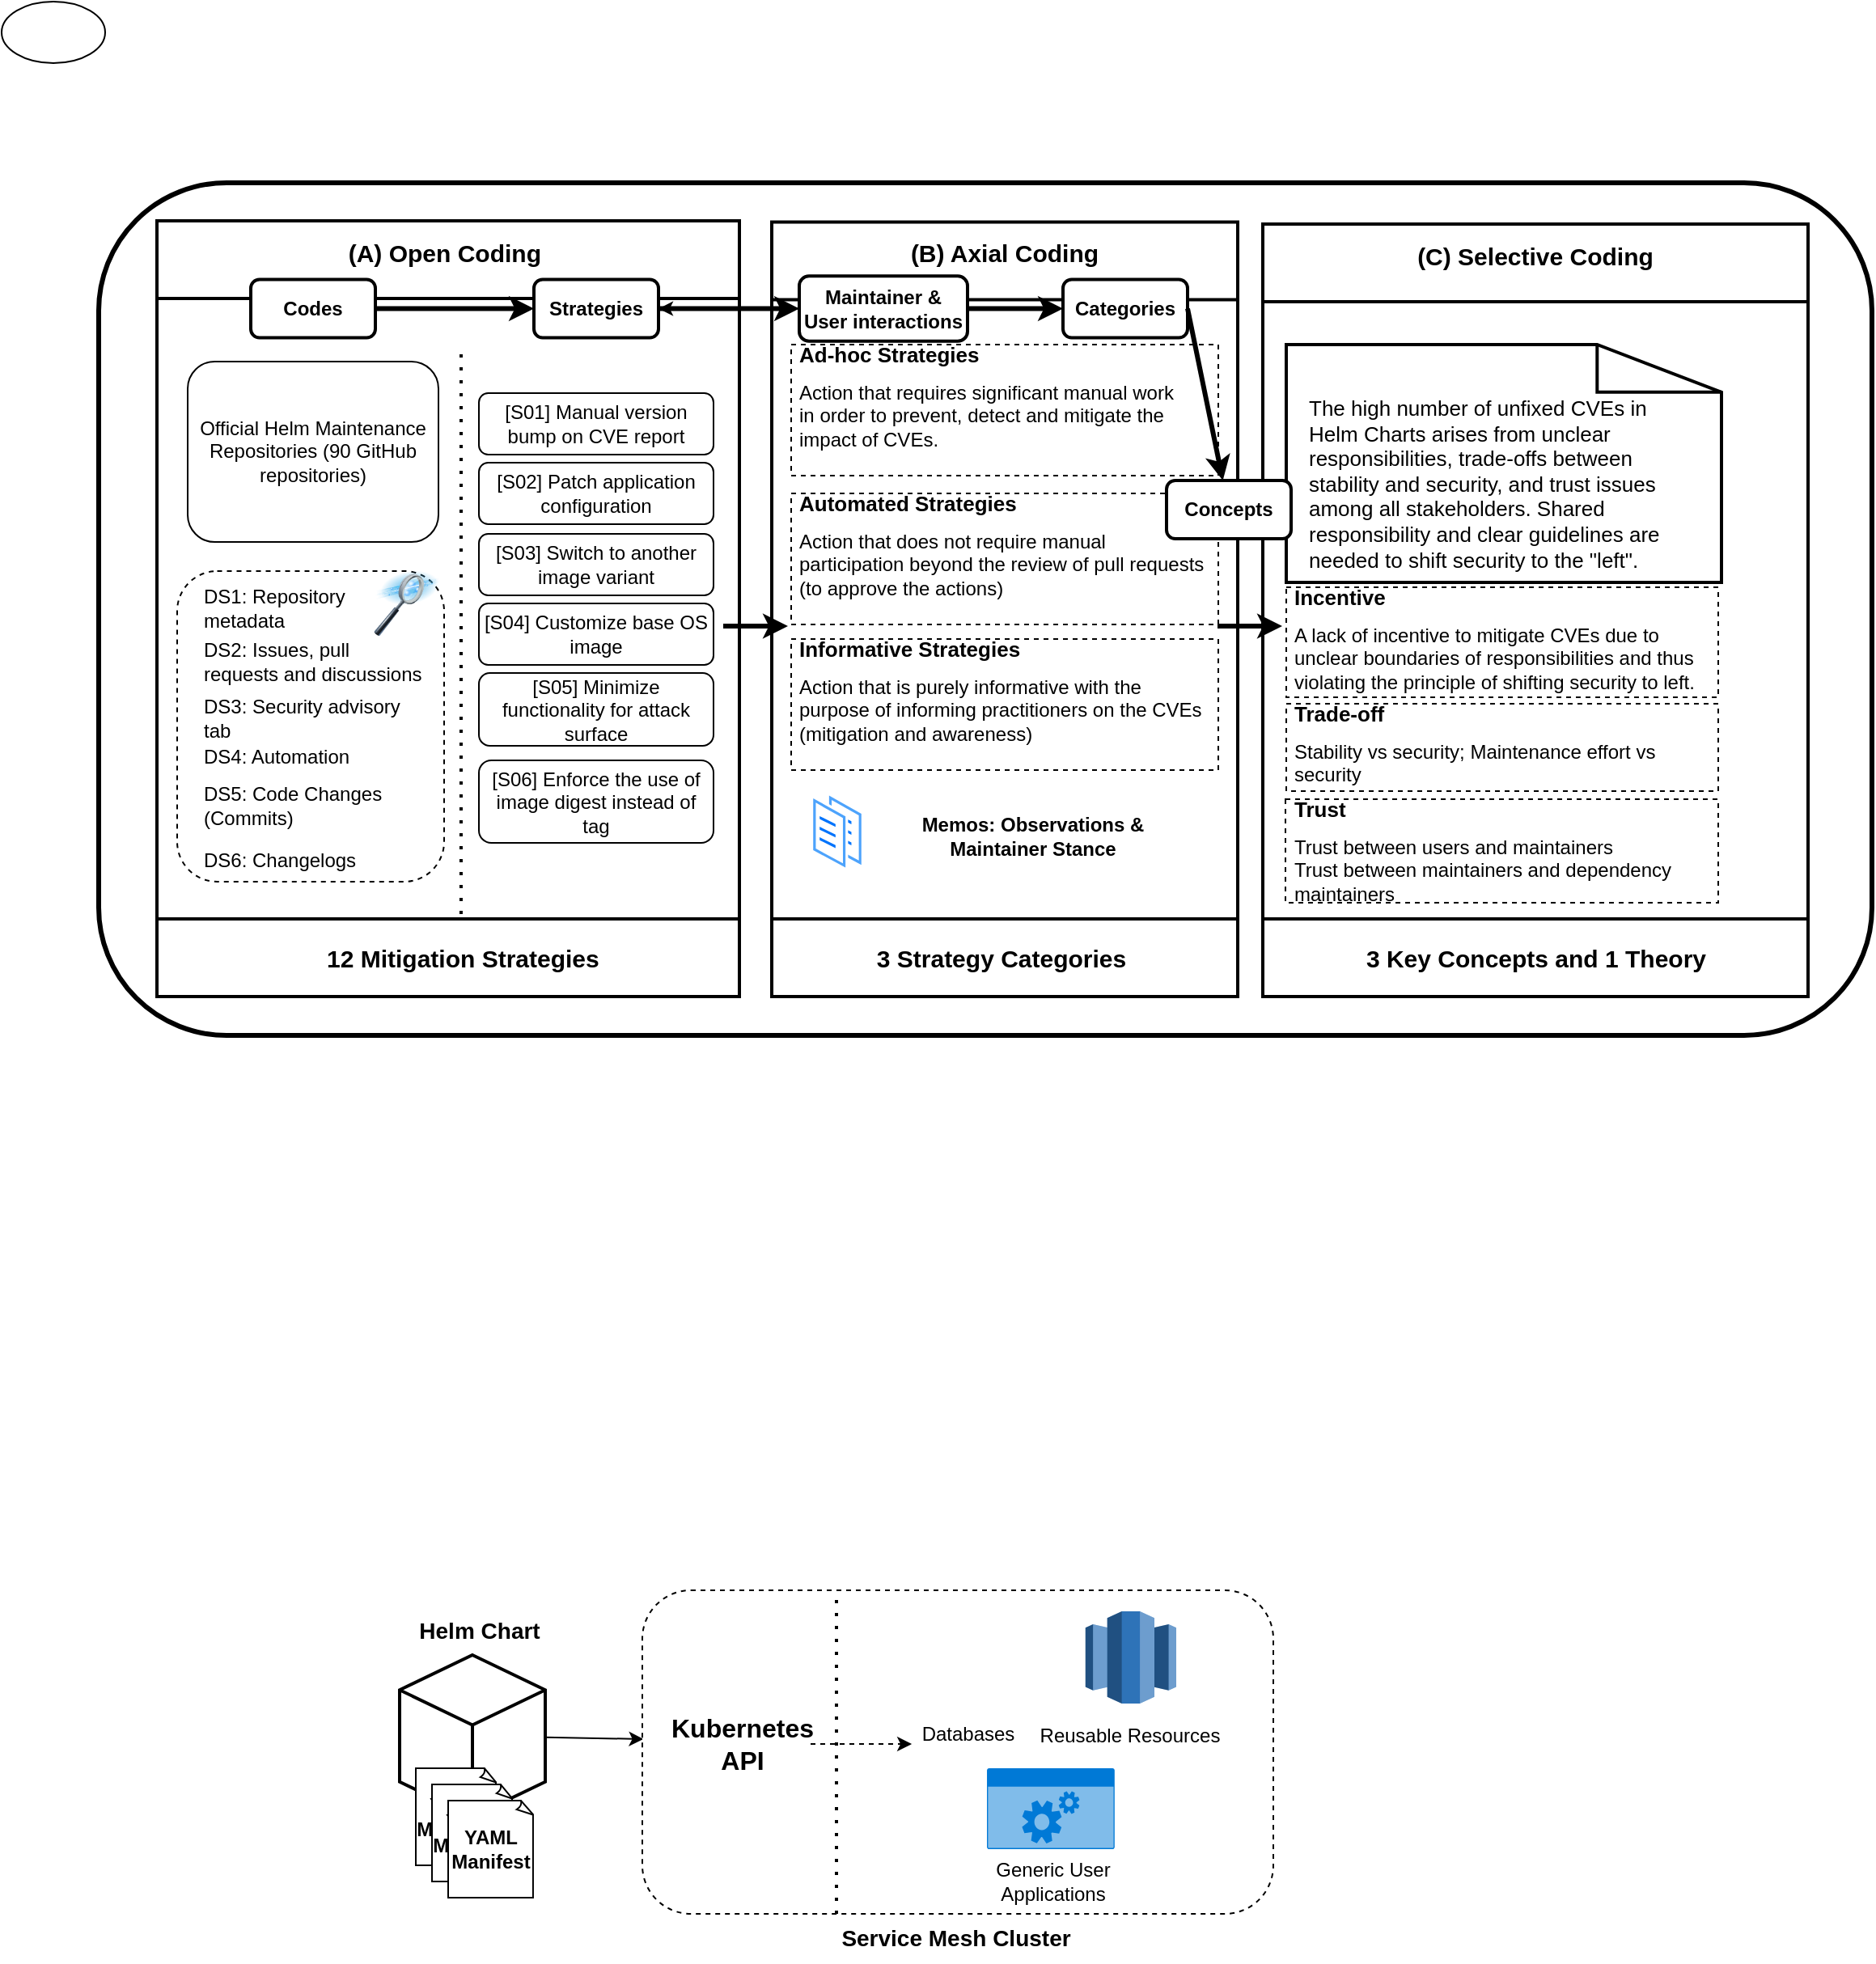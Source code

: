 <mxfile version="21.7.1" type="device">
  <diagram name="第 1 页" id="jVqefSE96U0mFwxC09_H">
    <mxGraphModel dx="1786" dy="751" grid="0" gridSize="10" guides="1" tooltips="1" connect="1" arrows="1" fold="1" page="0" pageScale="1" pageWidth="827" pageHeight="1169" math="0" shadow="0">
      <root>
        <mxCell id="0" />
        <mxCell id="1" parent="0" />
        <mxCell id="YCGw6AnBpp4GEaBpjBth-1" value="" style="rounded=1;whiteSpace=wrap;html=1;labelBackgroundColor=none;strokeWidth=3;" parent="1" vertex="1">
          <mxGeometry x="-226" y="120" width="1096" height="527" as="geometry" />
        </mxCell>
        <mxCell id="YCGw6AnBpp4GEaBpjBth-2" value="" style="shape=process;whiteSpace=wrap;html=1;backgroundOutline=1;rotation=90;labelBackgroundColor=none;movable=1;resizable=1;rotatable=1;deletable=1;editable=1;locked=0;connectable=1;strokeWidth=2;" parent="1" vertex="1">
          <mxGeometry x="-249.75" y="203.25" width="479.5" height="360" as="geometry" />
        </mxCell>
        <mxCell id="YCGw6AnBpp4GEaBpjBth-3" value="" style="shape=process;whiteSpace=wrap;html=1;backgroundOutline=1;rotation=90;labelBackgroundColor=none;strokeWidth=2;" parent="1" vertex="1">
          <mxGeometry x="94.63" y="239.63" width="478.75" height="288" as="geometry" />
        </mxCell>
        <mxCell id="YCGw6AnBpp4GEaBpjBth-4" value="" style="shape=process;whiteSpace=wrap;html=1;backgroundOutline=1;rotation=90;labelBackgroundColor=none;strokeWidth=2;" parent="1" vertex="1">
          <mxGeometry x="423.25" y="215.75" width="477.5" height="337" as="geometry" />
        </mxCell>
        <mxCell id="YCGw6AnBpp4GEaBpjBth-8" value="" style="group;labelBackgroundColor=none;" parent="1" vertex="1" connectable="0">
          <mxGeometry x="-40" y="1030" width="90" height="130" as="geometry" />
        </mxCell>
        <mxCell id="YCGw6AnBpp4GEaBpjBth-6" value="" style="html=1;whiteSpace=wrap;shape=isoCube2;backgroundOutline=1;isoAngle=15;strokeWidth=2;labelBackgroundColor=none;" parent="YCGw6AnBpp4GEaBpjBth-8" vertex="1">
          <mxGeometry width="90" height="100" as="geometry" />
        </mxCell>
        <mxCell id="YCGw6AnBpp4GEaBpjBth-13" value="" style="group;labelBackgroundColor=none;" parent="1" vertex="1" connectable="0">
          <mxGeometry x="-30" y="1100" width="73" height="80" as="geometry" />
        </mxCell>
        <mxCell id="YCGw6AnBpp4GEaBpjBth-10" value="&lt;b&gt;YAML Manifest&lt;/b&gt;" style="whiteSpace=wrap;html=1;shape=mxgraph.basic.document;labelBackgroundColor=none;" parent="YCGw6AnBpp4GEaBpjBth-13" vertex="1">
          <mxGeometry width="50" height="60" as="geometry" />
        </mxCell>
        <mxCell id="YCGw6AnBpp4GEaBpjBth-11" value="&lt;b&gt;YAML Manifest&lt;/b&gt;" style="whiteSpace=wrap;html=1;shape=mxgraph.basic.document;labelBackgroundColor=none;" parent="YCGw6AnBpp4GEaBpjBth-13" vertex="1">
          <mxGeometry x="10" y="10" width="50" height="60" as="geometry" />
        </mxCell>
        <mxCell id="YCGw6AnBpp4GEaBpjBth-12" value="&lt;b&gt;YAML Manifest&lt;/b&gt;" style="whiteSpace=wrap;html=1;shape=mxgraph.basic.document;labelBackgroundColor=none;" parent="YCGw6AnBpp4GEaBpjBth-13" vertex="1">
          <mxGeometry x="20" y="20" width="53" height="60" as="geometry" />
        </mxCell>
        <mxCell id="YCGw6AnBpp4GEaBpjBth-7" value="&lt;b&gt;&lt;font style=&quot;font-size: 14px;&quot;&gt;Helm Chart&lt;/font&gt;&lt;/b&gt;" style="text;html=1;strokeColor=none;fillColor=none;align=center;verticalAlign=middle;whiteSpace=wrap;rounded=0;labelBackgroundColor=none;" parent="1" vertex="1">
          <mxGeometry x="-32.5" y="1000" width="82.5" height="30" as="geometry" />
        </mxCell>
        <mxCell id="YCGw6AnBpp4GEaBpjBth-14" value="" style="endArrow=classic;html=1;rounded=0;entryX=0.002;entryY=0.46;entryDx=0;entryDy=0;entryPerimeter=0;labelBackgroundColor=none;fontColor=default;" parent="1" source="YCGw6AnBpp4GEaBpjBth-6" target="YCGw6AnBpp4GEaBpjBth-15" edge="1">
          <mxGeometry width="50" height="50" relative="1" as="geometry">
            <mxPoint x="90" y="1080" as="sourcePoint" />
            <mxPoint x="240" y="1080" as="targetPoint" />
          </mxGeometry>
        </mxCell>
        <mxCell id="YCGw6AnBpp4GEaBpjBth-24" value="" style="group;labelBackgroundColor=none;" parent="1" vertex="1" connectable="0">
          <mxGeometry x="110" y="990" width="412" height="200" as="geometry" />
        </mxCell>
        <mxCell id="YCGw6AnBpp4GEaBpjBth-15" value="" style="rounded=1;whiteSpace=wrap;html=1;dashed=1;labelBackgroundColor=none;" parent="YCGw6AnBpp4GEaBpjBth-24" vertex="1">
          <mxGeometry width="390" height="200" as="geometry" />
        </mxCell>
        <mxCell id="YCGw6AnBpp4GEaBpjBth-17" value="&lt;b&gt;&lt;font style=&quot;font-size: 16px;&quot;&gt;Kubernetes API&lt;/font&gt;&lt;/b&gt;" style="text;html=1;strokeColor=none;fillColor=none;align=center;verticalAlign=middle;whiteSpace=wrap;rounded=0;labelBackgroundColor=none;" parent="YCGw6AnBpp4GEaBpjBth-24" vertex="1">
          <mxGeometry x="17.532" y="65" width="87.66" height="60" as="geometry" />
        </mxCell>
        <mxCell id="YCGw6AnBpp4GEaBpjBth-19" value="" style="endArrow=classic;html=1;rounded=0;dashed=1;labelBackgroundColor=none;fontColor=default;" parent="YCGw6AnBpp4GEaBpjBth-24" edge="1">
          <mxGeometry width="50" height="50" relative="1" as="geometry">
            <mxPoint x="104" y="95" as="sourcePoint" />
            <mxPoint x="166.553" y="95" as="targetPoint" />
          </mxGeometry>
        </mxCell>
        <mxCell id="YCGw6AnBpp4GEaBpjBth-22" value="" style="html=1;whiteSpace=wrap;strokeColor=none;labelPosition=center;verticalLabelPosition=middle;verticalAlign=top;align=center;fontSize=12;outlineConnect=0;spacingTop=-6;shape=mxgraph.sitemap.services;labelBackgroundColor=none;" parent="YCGw6AnBpp4GEaBpjBth-24" vertex="1">
          <mxGeometry x="201.617" y="110" width="87.66" height="60" as="geometry" />
        </mxCell>
        <mxCell id="YCGw6AnBpp4GEaBpjBth-23" value="Databases" style="shape=image;html=1;verticalAlign=top;verticalLabelPosition=bottom;labelBackgroundColor=none;imageAspect=0;aspect=fixed;image=https://cdn1.iconfinder.com/data/icons/heroicons-ui/24/database-128.png;imageBorder=none;" parent="YCGw6AnBpp4GEaBpjBth-24" vertex="1">
          <mxGeometry x="166.553" y="6" width="69.251" height="69.251" as="geometry" />
        </mxCell>
        <mxCell id="YCGw6AnBpp4GEaBpjBth-26" value="Generic User Applications" style="text;html=1;strokeColor=none;fillColor=none;align=center;verticalAlign=middle;whiteSpace=wrap;rounded=0;labelBackgroundColor=none;" parent="YCGw6AnBpp4GEaBpjBth-24" vertex="1">
          <mxGeometry x="206.004" y="165" width="96.426" height="30" as="geometry" />
        </mxCell>
        <mxCell id="YCGw6AnBpp4GEaBpjBth-21" value="Reusable Resources" style="outlineConnect=0;strokeColor=none;dashed=0;verticalLabelPosition=bottom;verticalAlign=top;align=center;html=1;fontSize=12;fontStyle=0;pointerEvents=1;shape=mxgraph.aws4.key_management_service_external_key_store;labelBackgroundColor=none;aspect=fixed;" parent="YCGw6AnBpp4GEaBpjBth-24" vertex="1">
          <mxGeometry x="266.003" y="6" width="70.128" height="70.128" as="geometry" />
        </mxCell>
        <mxCell id="YBvIg2viPw8SJe-gvhdY-3" value="" style="html=1;whiteSpace=wrap;strokeColor=none;fillColor=#0079D6;labelPosition=center;verticalLabelPosition=middle;verticalAlign=top;align=center;fontSize=12;outlineConnect=0;spacingTop=-6;fontColor=#FFFFFF;sketch=0;shape=mxgraph.sitemap.services;" parent="YCGw6AnBpp4GEaBpjBth-24" vertex="1">
          <mxGeometry x="213.017" y="110" width="78.894" height="50" as="geometry" />
        </mxCell>
        <mxCell id="YBvIg2viPw8SJe-gvhdY-4" value="" style="outlineConnect=0;dashed=0;verticalLabelPosition=bottom;verticalAlign=top;align=center;html=1;shape=mxgraph.aws3.redshift;fillColor=#2E73B8;gradientColor=none;" parent="YCGw6AnBpp4GEaBpjBth-24" vertex="1">
          <mxGeometry x="273.89" y="13" width="56.1" height="57" as="geometry" />
        </mxCell>
        <mxCell id="YCGw6AnBpp4GEaBpjBth-16" value="" style="endArrow=none;dashed=1;html=1;dashPattern=1 3;strokeWidth=2;rounded=0;labelBackgroundColor=none;fontColor=default;exitX=0.066;exitY=0.06;exitDx=0;exitDy=0;exitPerimeter=0;" parent="YCGw6AnBpp4GEaBpjBth-24" edge="1">
          <mxGeometry width="50" height="50" relative="1" as="geometry">
            <mxPoint x="120.0" y="200" as="sourcePoint" />
            <mxPoint x="120" as="targetPoint" />
          </mxGeometry>
        </mxCell>
        <mxCell id="YCGw6AnBpp4GEaBpjBth-28" value="&lt;b&gt;&lt;font style=&quot;font-size: 15px;&quot;&gt;(A) Open Coding&amp;nbsp;&lt;/font&gt;&lt;/b&gt;" style="text;html=1;strokeColor=none;fillColor=none;align=center;verticalAlign=middle;whiteSpace=wrap;rounded=0;labelBackgroundColor=none;" parent="1" vertex="1">
          <mxGeometry x="-81" y="147.63" width="142" height="30" as="geometry" />
        </mxCell>
        <mxCell id="YCGw6AnBpp4GEaBpjBth-29" value="&lt;font style=&quot;font-size: 15px;&quot;&gt;&lt;b&gt;(B) Axial Coding&lt;/b&gt;&lt;/font&gt;" style="text;html=1;strokeColor=none;fillColor=none;align=center;verticalAlign=middle;whiteSpace=wrap;rounded=0;labelBackgroundColor=none;" parent="1" vertex="1">
          <mxGeometry x="262" y="147.63" width="144" height="30" as="geometry" />
        </mxCell>
        <mxCell id="YCGw6AnBpp4GEaBpjBth-30" value="&lt;font style=&quot;font-size: 15px;&quot;&gt;(C) Selective Coding&lt;/font&gt;" style="text;html=1;strokeColor=none;fillColor=none;align=center;verticalAlign=middle;whiteSpace=wrap;rounded=0;fontStyle=1;labelBackgroundColor=none;" parent="1" vertex="1">
          <mxGeometry x="579.25" y="149.75" width="165.5" height="30" as="geometry" />
        </mxCell>
        <mxCell id="YCGw6AnBpp4GEaBpjBth-31" value="Official Helm Maintenance Repositories (90 GitHub repositories)" style="rounded=1;whiteSpace=wrap;html=1;" parent="1" vertex="1">
          <mxGeometry x="-171" y="230.5" width="155" height="111.5" as="geometry" />
        </mxCell>
        <mxCell id="YCGw6AnBpp4GEaBpjBth-33" value="&lt;h1&gt;&lt;font style=&quot;font-size: 15px;&quot;&gt;12 Mitigation Strategies&lt;/font&gt;&lt;/h1&gt;" style="text;html=1;strokeColor=none;fillColor=none;spacing=5;spacingTop=-20;whiteSpace=wrap;overflow=hidden;rounded=0;" parent="1" vertex="1">
          <mxGeometry x="-90" y="576.5" width="190" height="120" as="geometry" />
        </mxCell>
        <mxCell id="YCGw6AnBpp4GEaBpjBth-34" value="" style="endArrow=none;dashed=1;html=1;dashPattern=1 3;strokeWidth=2;rounded=0;entryX=0.463;entryY=-0.029;entryDx=0;entryDy=0;entryPerimeter=0;" parent="1" edge="1" target="YCGw6AnBpp4GEaBpjBth-33">
          <mxGeometry width="50" height="50" relative="1" as="geometry">
            <mxPoint x="-2" y="226" as="sourcePoint" />
            <mxPoint x="-2" y="567" as="targetPoint" />
          </mxGeometry>
        </mxCell>
        <mxCell id="YCGw6AnBpp4GEaBpjBth-36" value="" style="endArrow=classic;html=1;rounded=0;strokeColor=default;strokeWidth=3;" parent="1" edge="1">
          <mxGeometry width="50" height="50" relative="1" as="geometry">
            <mxPoint x="160" y="394" as="sourcePoint" />
            <mxPoint x="200" y="394" as="targetPoint" />
          </mxGeometry>
        </mxCell>
        <mxCell id="YCGw6AnBpp4GEaBpjBth-38" value="[S01]&amp;nbsp;Manual version bump on CVE report" style="rounded=1;whiteSpace=wrap;html=1;align=center;fontStyle=0;verticalAlign=middle;horizontal=1;" parent="1" vertex="1">
          <mxGeometry x="9" y="250" width="145" height="38" as="geometry" />
        </mxCell>
        <mxCell id="YCGw6AnBpp4GEaBpjBth-39" value="&lt;h1&gt;&lt;font style=&quot;font-size: 15px;&quot;&gt;3 Strategy Categories&lt;/font&gt;&lt;/h1&gt;" style="text;html=1;strokeColor=none;fillColor=none;spacing=5;spacingTop=-20;whiteSpace=wrap;overflow=hidden;rounded=0;align=center;" parent="1" vertex="1">
          <mxGeometry x="237" y="576.5" width="190" height="120" as="geometry" />
        </mxCell>
        <mxCell id="YCGw6AnBpp4GEaBpjBth-40" value="&lt;h1&gt;&lt;span style=&quot;font-size: 15px;&quot;&gt;3 Key Concepts and 1 Theory&lt;/span&gt;&lt;/h1&gt;" style="text;html=1;strokeColor=none;fillColor=none;spacing=5;spacingTop=-20;whiteSpace=wrap;overflow=hidden;rounded=0;align=center;" parent="1" vertex="1">
          <mxGeometry x="545.5" y="576.5" width="233" height="120" as="geometry" />
        </mxCell>
        <mxCell id="YCGw6AnBpp4GEaBpjBth-42" value="" style="endArrow=classic;html=1;rounded=0;strokeColor=default;strokeWidth=3;" parent="1" edge="1">
          <mxGeometry width="50" height="50" relative="1" as="geometry">
            <mxPoint x="465.5" y="394" as="sourcePoint" />
            <mxPoint x="505.5" y="394" as="targetPoint" />
          </mxGeometry>
        </mxCell>
        <mxCell id="YCGw6AnBpp4GEaBpjBth-43" value="[S02] Patch application configuration" style="rounded=1;whiteSpace=wrap;html=1;align=center;fontStyle=0;verticalAlign=middle;horizontal=1;" parent="1" vertex="1">
          <mxGeometry x="9" y="293" width="145" height="38" as="geometry" />
        </mxCell>
        <mxCell id="YCGw6AnBpp4GEaBpjBth-44" value="[S03] Switch to another image variant" style="rounded=1;whiteSpace=wrap;html=1;align=center;verticalAlign=middle;horizontal=1;" parent="1" vertex="1">
          <mxGeometry x="9" y="337" width="145" height="38" as="geometry" />
        </mxCell>
        <mxCell id="YCGw6AnBpp4GEaBpjBth-45" value="&lt;div style=&quot;&quot;&gt;&lt;span style=&quot;background-color: initial;&quot;&gt;[S04] Customize base OS image&lt;/span&gt;&lt;/div&gt;" style="rounded=1;whiteSpace=wrap;html=1;align=center;fontStyle=0;verticalAlign=middle;horizontal=1;" parent="1" vertex="1">
          <mxGeometry x="9" y="380" width="145" height="38" as="geometry" />
        </mxCell>
        <mxCell id="YCGw6AnBpp4GEaBpjBth-46" value="[S05] Minimize functionality for attack surface" style="rounded=1;whiteSpace=wrap;html=1;align=center;fontStyle=0;verticalAlign=middle;horizontal=1;" parent="1" vertex="1">
          <mxGeometry x="9" y="423" width="145" height="45" as="geometry" />
        </mxCell>
        <mxCell id="YCGw6AnBpp4GEaBpjBth-47" value="[S06] Enforce the use of image digest instead of tag" style="rounded=1;whiteSpace=wrap;html=1;align=center;fontStyle=0;verticalAlign=middle;horizontal=1;" parent="1" vertex="1">
          <mxGeometry x="9" y="477" width="145" height="51" as="geometry" />
        </mxCell>
        <mxCell id="YCGw6AnBpp4GEaBpjBth-67" value="" style="group" parent="1" vertex="1" connectable="0">
          <mxGeometry x="-163.5" y="370" width="151" height="182" as="geometry" />
        </mxCell>
        <mxCell id="YCGw6AnBpp4GEaBpjBth-51" value="DS1: Repository metadata" style="text;html=1;strokeColor=none;fillColor=none;align=left;verticalAlign=middle;whiteSpace=wrap;rounded=0;" parent="YCGw6AnBpp4GEaBpjBth-67" vertex="1">
          <mxGeometry width="140.5" height="25" as="geometry" />
        </mxCell>
        <mxCell id="YCGw6AnBpp4GEaBpjBth-53" value="DS2: Issues, pull requests and discussions" style="text;html=1;strokeColor=none;fillColor=none;align=left;verticalAlign=middle;whiteSpace=wrap;rounded=0;" parent="YCGw6AnBpp4GEaBpjBth-67" vertex="1">
          <mxGeometry y="31" width="137.5" height="30" as="geometry" />
        </mxCell>
        <mxCell id="YCGw6AnBpp4GEaBpjBth-55" value="DS3: Security advisory tab" style="text;html=1;strokeColor=none;fillColor=none;align=left;verticalAlign=middle;whiteSpace=wrap;rounded=0;" parent="YCGw6AnBpp4GEaBpjBth-67" vertex="1">
          <mxGeometry y="66" width="127" height="30" as="geometry" />
        </mxCell>
        <mxCell id="YCGw6AnBpp4GEaBpjBth-57" value="DS4: Automation" style="text;html=1;strokeColor=none;fillColor=none;align=left;verticalAlign=middle;whiteSpace=wrap;rounded=0;" parent="YCGw6AnBpp4GEaBpjBth-67" vertex="1">
          <mxGeometry y="90" width="127" height="30" as="geometry" />
        </mxCell>
        <mxCell id="YCGw6AnBpp4GEaBpjBth-59" value="DS5: Code Changes (Commits)" style="text;html=1;strokeColor=none;fillColor=none;align=left;verticalAlign=middle;whiteSpace=wrap;rounded=0;" parent="YCGw6AnBpp4GEaBpjBth-67" vertex="1">
          <mxGeometry y="120" width="127" height="30" as="geometry" />
        </mxCell>
        <mxCell id="YCGw6AnBpp4GEaBpjBth-60" value="DS6: Changelogs" style="text;html=1;strokeColor=none;fillColor=none;align=left;verticalAlign=middle;whiteSpace=wrap;rounded=0;" parent="YCGw6AnBpp4GEaBpjBth-67" vertex="1">
          <mxGeometry y="157" width="127" height="24" as="geometry" />
        </mxCell>
        <mxCell id="YCGw6AnBpp4GEaBpjBth-66" value="" style="rounded=1;whiteSpace=wrap;html=1;strokeColor=default;dashed=1;fillColor=none;" parent="YCGw6AnBpp4GEaBpjBth-67" vertex="1">
          <mxGeometry x="-14" y="-10" width="165" height="192" as="geometry" />
        </mxCell>
        <mxCell id="YCGw6AnBpp4GEaBpjBth-50" value="" style="image;html=1;image=img/lib/clip_art/computers/Data_Filtering_128x128.png" parent="YCGw6AnBpp4GEaBpjBth-67" vertex="1">
          <mxGeometry x="105.5" y="-10" width="45.5" height="40" as="geometry" />
        </mxCell>
        <mxCell id="YCGw6AnBpp4GEaBpjBth-68" value="&lt;h1 style=&quot;font-size: 13px;&quot;&gt;&lt;font style=&quot;font-size: 13px;&quot;&gt;Ad-hoc Strategies&lt;/font&gt;&lt;/h1&gt;&lt;div style=&quot;font-size: 13px;&quot;&gt;&lt;font style=&quot;font-size: 12px;&quot;&gt;&lt;div style=&quot;&quot;&gt;Action that requires significant manual work in&amp;nbsp;&lt;span style=&quot;background-color: initial;&quot;&gt;order to prevent, detect and mitigate the impact of CVEs.&lt;/span&gt;&lt;/div&gt;&lt;/font&gt;&lt;/div&gt;" style="text;html=1;strokeColor=default;fillColor=none;spacing=5;spacingTop=-20;whiteSpace=wrap;overflow=hidden;rounded=0;dashed=1;" parent="1" vertex="1">
          <mxGeometry x="202" y="220" width="264" height="81" as="geometry" />
        </mxCell>
        <mxCell id="YCGw6AnBpp4GEaBpjBth-69" value="&lt;h1 style=&quot;font-size: 13px;&quot;&gt;&lt;font style=&quot;font-size: 13px;&quot;&gt;Incentive&lt;br&gt;&lt;/font&gt;&lt;/h1&gt;&lt;div&gt;&lt;font style=&quot;font-size: 12px;&quot;&gt;A lack of incentive to mitigate CVEs due to unclear boundaries of responsibilities and thus violating the principle of shifting security to left.&lt;/font&gt;&lt;br&gt;&lt;/div&gt;" style="text;html=1;strokeColor=default;fillColor=none;spacing=5;spacingTop=-20;whiteSpace=wrap;overflow=hidden;rounded=0;dashed=1;" parent="1" vertex="1">
          <mxGeometry x="508" y="370" width="267" height="68" as="geometry" />
        </mxCell>
        <mxCell id="YCGw6AnBpp4GEaBpjBth-76" value="&lt;h1 style=&quot;font-size: 13px;&quot;&gt;&lt;font style=&quot;font-size: 13px;&quot;&gt;Trade-off&lt;/font&gt;&lt;/h1&gt;&lt;div&gt;Stability vs security;&amp;nbsp;Maintenance effort vs security&lt;br&gt;&lt;/div&gt;" style="text;html=1;strokeColor=default;fillColor=none;spacing=5;spacingTop=-20;whiteSpace=wrap;overflow=hidden;rounded=0;dashed=1;" parent="1" vertex="1">
          <mxGeometry x="508" y="442" width="267" height="54" as="geometry" />
        </mxCell>
        <mxCell id="YCGw6AnBpp4GEaBpjBth-77" value="&lt;h1 style=&quot;font-size: 13px;&quot;&gt;&lt;font style=&quot;font-size: 13px;&quot;&gt;Trust&lt;/font&gt;&lt;/h1&gt;&lt;div&gt;&lt;font style=&quot;&quot;&gt;Trust between users and maintainers&lt;br&gt;&lt;/font&gt;&lt;/div&gt;&lt;div&gt;&lt;font style=&quot;&quot;&gt;Trust between maintainers and dependency maintainers&lt;br&gt;&lt;/font&gt;&lt;/div&gt;" style="text;html=1;strokeColor=default;fillColor=none;spacing=5;spacingTop=-20;whiteSpace=wrap;overflow=hidden;rounded=0;align=left;dashed=1;" parent="1" vertex="1">
          <mxGeometry x="507.5" y="501" width="267.5" height="64" as="geometry" />
        </mxCell>
        <mxCell id="YCGw6AnBpp4GEaBpjBth-80" value="&lt;h1 style=&quot;font-size: 13px;&quot;&gt;&lt;font style=&quot;font-size: 13px;&quot;&gt;Automated Strategies&lt;/font&gt;&lt;/h1&gt;&lt;div style=&quot;&quot;&gt;&lt;font style=&quot;&quot;&gt;&lt;div style=&quot;&quot;&gt;Action that does not require manual participation beyond the review of pull requests (to approve the actions)&lt;br&gt;&lt;/div&gt;&lt;/font&gt;&lt;/div&gt;" style="text;html=1;strokeColor=default;fillColor=none;spacing=5;spacingTop=-20;whiteSpace=wrap;overflow=hidden;rounded=0;dashed=1;" parent="1" vertex="1">
          <mxGeometry x="202" y="312" width="264" height="81" as="geometry" />
        </mxCell>
        <mxCell id="YCGw6AnBpp4GEaBpjBth-82" value="&lt;span role=&quot;presentation&quot; dir=&quot;ltr&quot; style=&quot;box-sizing: border-box; color: transparent; cursor: text; position: absolute; transform-origin: 0px 0px; font-style: normal; font-variant-ligatures: normal; font-variant-caps: normal; font-weight: 400; letter-spacing: normal; orphans: 2; text-align: start; text-indent: 0px; text-transform: none; widows: 2; word-spacing: 0px; -webkit-text-stroke-width: 0px; background-color: rgb(255, 255, 255); text-decoration-thickness: initial; text-decoration-style: initial; text-decoration-color: initial; left: 264.554px; top: 717.622px; font-size: 12.492px; font-family: serif; transform: scaleX(0.948);&quot;&gt; an action that does not require manual partici-&lt;/span&gt;&lt;br role=&quot;presentation&quot; style=&quot;box-sizing: border-box; color: transparent; cursor: text; position: absolute; transform-origin: 0px 0px; font-family: Lato, sans-serif; font-size: 16px; font-style: normal; font-variant-ligatures: normal; font-variant-caps: normal; font-weight: 400; letter-spacing: normal; orphans: 2; text-align: start; text-indent: 0px; text-transform: none; widows: 2; word-spacing: 0px; -webkit-text-stroke-width: 0px; background-color: rgb(255, 255, 255); text-decoration-thickness: initial; text-decoration-style: initial; text-decoration-color: initial;&quot;&gt;&lt;span role=&quot;presentation&quot; dir=&quot;ltr&quot; style=&quot;box-sizing: border-box; color: transparent; cursor: text; position: absolute; transform-origin: 0px 0px; font-style: normal; font-variant-ligatures: normal; font-variant-caps: normal; font-weight: 400; letter-spacing: normal; orphans: 2; text-align: start; text-indent: 0px; text-transform: none; widows: 2; word-spacing: 0px; -webkit-text-stroke-width: 0px; background-color: rgb(255, 255, 255); text-decoration-thickness: initial; text-decoration-style: initial; text-decoration-color: initial; left: 120.048px; top: 744.197px; font-size: 12.492px; font-family: serif; transform: scaleX(0.92);&quot;&gt;pation beyond the review of pull requests (to approve the actions).&lt;/span&gt;" style="text;whiteSpace=wrap;html=1;" parent="1" vertex="1">
          <mxGeometry x="409.333" y="55.833" width="28" height="36" as="geometry" />
        </mxCell>
        <mxCell id="YCGw6AnBpp4GEaBpjBth-83" value="&lt;span role=&quot;presentation&quot; dir=&quot;ltr&quot; style=&quot;box-sizing: border-box; color: transparent; cursor: text; position: absolute; transform-origin: 0px 0px; font-style: normal; font-variant-ligatures: normal; font-variant-caps: normal; font-weight: 400; letter-spacing: normal; orphans: 2; text-align: start; text-indent: 0px; text-transform: none; widows: 2; word-spacing: 0px; -webkit-text-stroke-width: 0px; background-color: rgb(255, 255, 255); text-decoration-thickness: initial; text-decoration-style: initial; text-decoration-color: initial; left: 264.554px; top: 717.622px; font-size: 12.492px; font-family: serif; transform: scaleX(0.948);&quot;&gt; an action that does not require manual partici-&lt;/span&gt;&lt;br role=&quot;presentation&quot; style=&quot;box-sizing: border-box; color: transparent; cursor: text; position: absolute; transform-origin: 0px 0px; font-family: Lato, sans-serif; font-size: 16px; font-style: normal; font-variant-ligatures: normal; font-variant-caps: normal; font-weight: 400; letter-spacing: normal; orphans: 2; text-align: start; text-indent: 0px; text-transform: none; widows: 2; word-spacing: 0px; -webkit-text-stroke-width: 0px; background-color: rgb(255, 255, 255); text-decoration-thickness: initial; text-decoration-style: initial; text-decoration-color: initial;&quot;&gt;&lt;span role=&quot;presentation&quot; dir=&quot;ltr&quot; style=&quot;box-sizing: border-box; color: transparent; cursor: text; position: absolute; transform-origin: 0px 0px; font-style: normal; font-variant-ligatures: normal; font-variant-caps: normal; font-weight: 400; letter-spacing: normal; orphans: 2; text-align: start; text-indent: 0px; text-transform: none; widows: 2; word-spacing: 0px; -webkit-text-stroke-width: 0px; background-color: rgb(255, 255, 255); text-decoration-thickness: initial; text-decoration-style: initial; text-decoration-color: initial; left: 120.048px; top: 744.197px; font-size: 12.492px; font-family: serif; transform: scaleX(0.92);&quot;&gt;pation beyond the review of pull requests (to approve the actions).&lt;/span&gt;" style="text;whiteSpace=wrap;html=1;" parent="1" vertex="1">
          <mxGeometry x="339.003" y="26.003" width="28" height="36" as="geometry" />
        </mxCell>
        <mxCell id="YCGw6AnBpp4GEaBpjBth-84" value="&lt;h1 style=&quot;font-size: 13px;&quot;&gt;&lt;font style=&quot;font-size: 13px;&quot;&gt;Informative Strategies&lt;/font&gt;&lt;/h1&gt;&lt;div style=&quot;&quot;&gt;&lt;font style=&quot;&quot;&gt;&lt;div style=&quot;&quot;&gt;Action that is purely informative with the purpose of informing practitioners on the CVEs (mitigation and awareness)&lt;br&gt;&lt;/div&gt;&lt;/font&gt;&lt;/div&gt;" style="text;html=1;strokeColor=default;fillColor=none;spacing=5;spacingTop=-20;whiteSpace=wrap;overflow=hidden;rounded=0;dashed=1;" parent="1" vertex="1">
          <mxGeometry x="202" y="402" width="264" height="81" as="geometry" />
        </mxCell>
        <mxCell id="YCGw6AnBpp4GEaBpjBth-85" value="" style="image;aspect=fixed;perimeter=ellipsePerimeter;html=1;align=center;shadow=0;dashed=0;spacingTop=3;image=img/lib/active_directory/documents.svg;" parent="1" vertex="1">
          <mxGeometry x="214" y="496" width="33" height="50" as="geometry" />
        </mxCell>
        <mxCell id="YCGw6AnBpp4GEaBpjBth-86" value="&lt;b&gt;Memos: Observations &amp;amp; Maintainer Stance&lt;/b&gt;" style="text;html=1;strokeColor=none;fillColor=none;align=center;verticalAlign=middle;whiteSpace=wrap;rounded=0;" parent="1" vertex="1">
          <mxGeometry x="263.5" y="508.5" width="174.5" height="30" as="geometry" />
        </mxCell>
        <mxCell id="YCGw6AnBpp4GEaBpjBth-27" value="&lt;b&gt;&lt;font style=&quot;font-size: 14px;&quot;&gt;Service Mesh Cluster&lt;/font&gt;&lt;/b&gt;" style="text;html=1;strokeColor=none;fillColor=none;align=center;verticalAlign=middle;whiteSpace=wrap;rounded=0;labelBackgroundColor=none;" parent="1" vertex="1">
          <mxGeometry x="214" y="1190" width="180" height="30" as="geometry" />
        </mxCell>
        <mxCell id="YCGw6AnBpp4GEaBpjBth-73" value="" style="html=1;verticalLabelPosition=bottom;align=center;labelBackgroundColor=default;verticalAlign=top;strokeWidth=2;shadow=0;dashed=0;shape=mxgraph.ios7.icons.document;movable=1;resizable=1;rotatable=1;deletable=1;editable=1;locked=0;connectable=1;" parent="1" vertex="1">
          <mxGeometry x="508" y="220" width="269" height="147" as="geometry" />
        </mxCell>
        <mxCell id="YCGw6AnBpp4GEaBpjBth-71" value="&lt;p&gt;&lt;span style=&quot;background-color: initial; font-weight: normal;&quot;&gt;&lt;font style=&quot;font-size: 13px;&quot;&gt;The high number of unfixed CVEs in Helm Charts arises from unclear responsibilities, trade-offs between stability and security, and trust issues among all stakeholders. Shared responsibility and clear guidelines are needed to shift security to the &quot;left&quot;.&lt;/font&gt;&lt;/span&gt;&lt;/p&gt;" style="text;html=1;strokeColor=none;fillColor=none;spacing=5;spacingTop=-20;whiteSpace=wrap;overflow=hidden;rounded=0;" parent="1" vertex="1">
          <mxGeometry x="517.24" y="250" width="249.51" height="117" as="geometry" />
        </mxCell>
        <mxCell id="5a9mpseeuSS4OuYq0NdO-4" value="" style="ellipse;whiteSpace=wrap;html=1;" vertex="1" parent="1">
          <mxGeometry x="-286" y="8" width="64" height="38" as="geometry" />
        </mxCell>
        <mxCell id="5a9mpseeuSS4OuYq0NdO-5" value="&lt;span style=&quot;border-color: var(--border-color); color: rgb(0, 0, 0); font-family: Helvetica; font-size: 12px; font-style: normal; font-variant-ligatures: normal; font-variant-caps: normal; letter-spacing: normal; orphans: 2; text-align: center; text-indent: 0px; text-transform: none; widows: 2; word-spacing: 0px; -webkit-text-stroke-width: 0px; background-color: rgb(255, 255, 255); text-decoration-thickness: initial; text-decoration-style: initial; text-decoration-color: initial;&quot;&gt;Codes&lt;/span&gt;" style="rounded=1;whiteSpace=wrap;html=1;fontStyle=1;strokeWidth=2;" vertex="1" parent="1">
          <mxGeometry x="-132" y="179.75" width="77" height="36" as="geometry" />
        </mxCell>
        <mxCell id="5a9mpseeuSS4OuYq0NdO-6" value="&lt;span style=&quot;border-color: var(--border-color); color: rgb(0, 0, 0); font-family: Helvetica; font-size: 12px; font-style: normal; font-variant-ligatures: normal; font-variant-caps: normal; letter-spacing: normal; orphans: 2; text-align: center; text-indent: 0px; text-transform: none; widows: 2; word-spacing: 0px; -webkit-text-stroke-width: 0px; background-color: rgb(255, 255, 255); text-decoration-thickness: initial; text-decoration-style: initial; text-decoration-color: initial;&quot;&gt;Strategies&lt;/span&gt;" style="rounded=1;whiteSpace=wrap;html=1;fontStyle=1;strokeWidth=2;" vertex="1" parent="1">
          <mxGeometry x="43" y="179.75" width="77" height="36" as="geometry" />
        </mxCell>
        <mxCell id="5a9mpseeuSS4OuYq0NdO-7" value="&lt;span style=&quot;border-color: var(--border-color); color: rgb(0, 0, 0); font-family: Helvetica; font-size: 12px; font-style: normal; font-variant-ligatures: normal; font-variant-caps: normal; letter-spacing: normal; orphans: 2; text-align: center; text-indent: 0px; text-transform: none; widows: 2; word-spacing: 0px; -webkit-text-stroke-width: 0px; background-color: rgb(255, 255, 255); text-decoration-thickness: initial; text-decoration-style: initial; text-decoration-color: initial;&quot;&gt;Categories&lt;/span&gt;" style="rounded=1;whiteSpace=wrap;html=1;fontStyle=1;strokeWidth=2;" vertex="1" parent="1">
          <mxGeometry x="370" y="179.75" width="77" height="36" as="geometry" />
        </mxCell>
        <mxCell id="5a9mpseeuSS4OuYq0NdO-11" value="" style="edgeStyle=orthogonalEdgeStyle;rounded=0;orthogonalLoop=1;jettySize=auto;html=1;" edge="1" parent="1" source="5a9mpseeuSS4OuYq0NdO-8" target="5a9mpseeuSS4OuYq0NdO-6">
          <mxGeometry relative="1" as="geometry" />
        </mxCell>
        <mxCell id="5a9mpseeuSS4OuYq0NdO-8" value="Maintainer &amp;amp; User interactions" style="rounded=1;whiteSpace=wrap;html=1;fontStyle=1;strokeWidth=2;" vertex="1" parent="1">
          <mxGeometry x="207" y="177.63" width="104" height="40.25" as="geometry" />
        </mxCell>
        <mxCell id="5a9mpseeuSS4OuYq0NdO-9" value="" style="endArrow=classic;html=1;rounded=0;strokeColor=default;strokeWidth=3;entryX=0;entryY=0.5;entryDx=0;entryDy=0;exitX=1;exitY=0.5;exitDx=0;exitDy=0;" edge="1" parent="1" source="5a9mpseeuSS4OuYq0NdO-5" target="5a9mpseeuSS4OuYq0NdO-6">
          <mxGeometry width="50" height="50" relative="1" as="geometry">
            <mxPoint x="170" y="404" as="sourcePoint" />
            <mxPoint x="210" y="404" as="targetPoint" />
          </mxGeometry>
        </mxCell>
        <mxCell id="5a9mpseeuSS4OuYq0NdO-10" value="" style="endArrow=classic;html=1;rounded=0;strokeColor=default;strokeWidth=3;entryX=0;entryY=0.5;entryDx=0;entryDy=0;exitX=1;exitY=0.5;exitDx=0;exitDy=0;" edge="1" parent="1" source="5a9mpseeuSS4OuYq0NdO-6" target="5a9mpseeuSS4OuYq0NdO-8">
          <mxGeometry width="50" height="50" relative="1" as="geometry">
            <mxPoint x="-45" y="208" as="sourcePoint" />
            <mxPoint x="53" y="208" as="targetPoint" />
          </mxGeometry>
        </mxCell>
        <mxCell id="5a9mpseeuSS4OuYq0NdO-12" value="" style="endArrow=classic;html=1;rounded=0;strokeColor=default;strokeWidth=3;entryX=0;entryY=0.5;entryDx=0;entryDy=0;exitX=1;exitY=0.5;exitDx=0;exitDy=0;" edge="1" parent="1" source="5a9mpseeuSS4OuYq0NdO-8" target="5a9mpseeuSS4OuYq0NdO-7">
          <mxGeometry width="50" height="50" relative="1" as="geometry">
            <mxPoint x="130" y="208" as="sourcePoint" />
            <mxPoint x="217" y="208" as="targetPoint" />
          </mxGeometry>
        </mxCell>
        <mxCell id="5a9mpseeuSS4OuYq0NdO-13" value="&lt;span style=&quot;border-color: var(--border-color); color: rgb(0, 0, 0); font-family: Helvetica; font-size: 12px; font-style: normal; font-variant-ligatures: normal; font-variant-caps: normal; letter-spacing: normal; orphans: 2; text-align: center; text-indent: 0px; text-transform: none; widows: 2; word-spacing: 0px; -webkit-text-stroke-width: 0px; background-color: rgb(255, 255, 255); text-decoration-thickness: initial; text-decoration-style: initial; text-decoration-color: initial;&quot;&gt;Concepts&lt;/span&gt;" style="rounded=1;whiteSpace=wrap;html=1;fontStyle=1;strokeWidth=2;" vertex="1" parent="1">
          <mxGeometry x="434" y="304" width="77" height="36" as="geometry" />
        </mxCell>
        <mxCell id="5a9mpseeuSS4OuYq0NdO-14" value="" style="endArrow=classic;html=1;rounded=0;strokeColor=default;strokeWidth=3;exitX=1;exitY=0.5;exitDx=0;exitDy=0;" edge="1" parent="1" source="5a9mpseeuSS4OuYq0NdO-7" target="5a9mpseeuSS4OuYq0NdO-13">
          <mxGeometry width="50" height="50" relative="1" as="geometry">
            <mxPoint x="321" y="208" as="sourcePoint" />
            <mxPoint x="380" y="208" as="targetPoint" />
          </mxGeometry>
        </mxCell>
      </root>
    </mxGraphModel>
  </diagram>
</mxfile>
